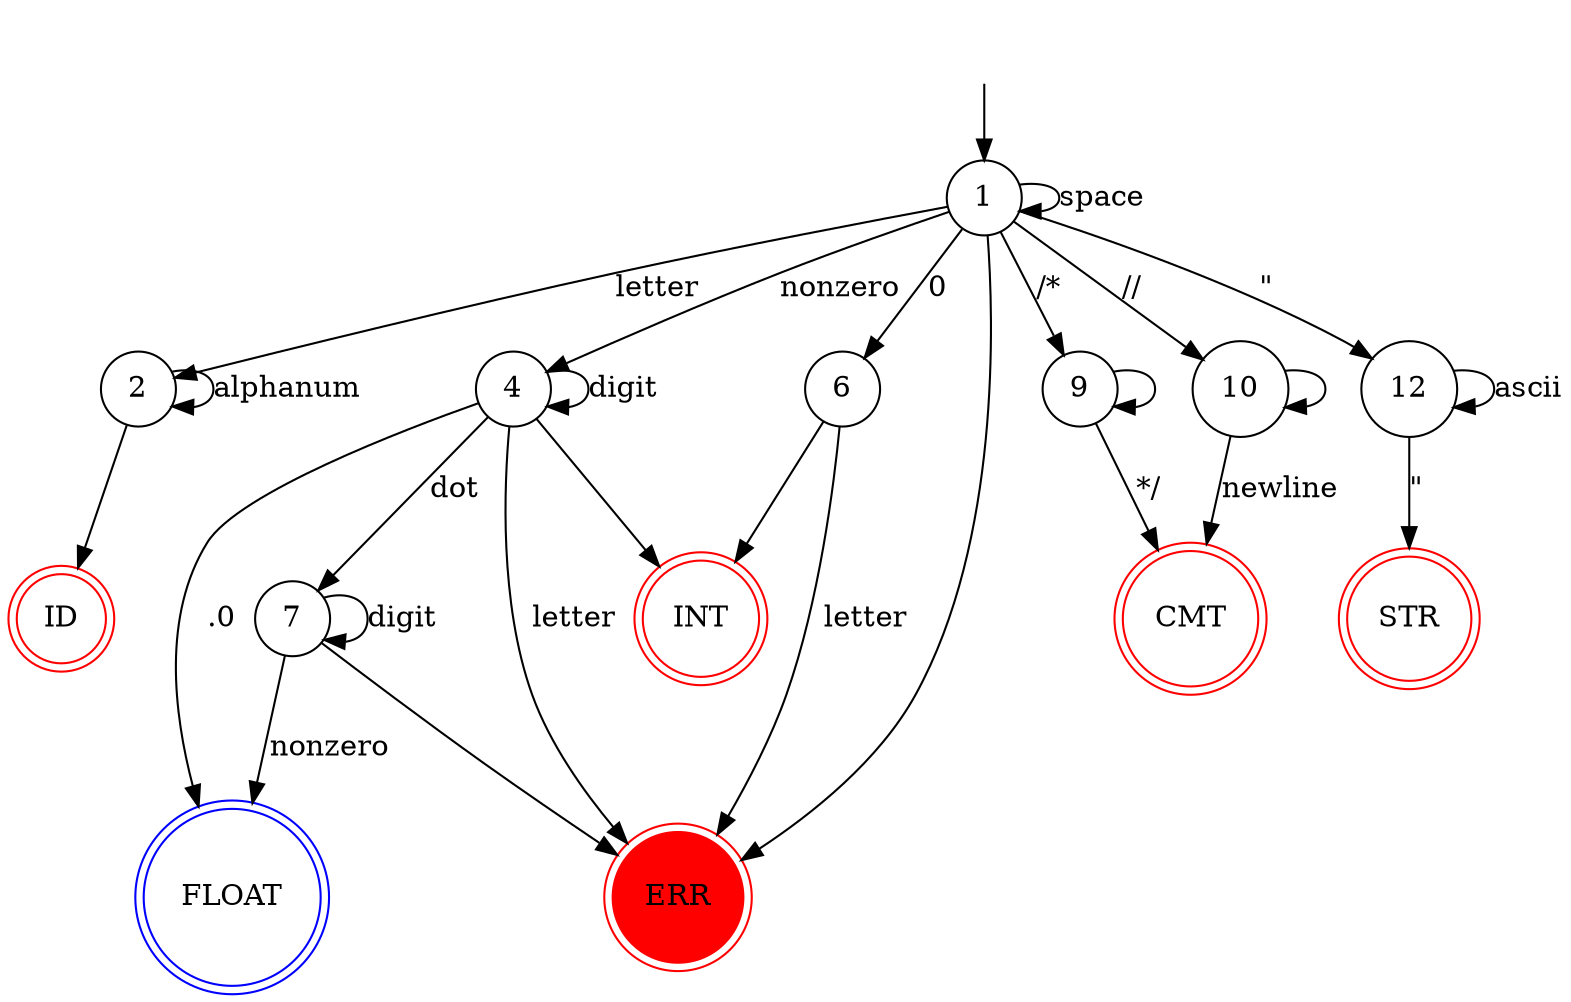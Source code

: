 digraph dfa {
  "" [shape=none]
  "1" [shape=circle]
  "2" [shape=circle]
  "3" [shape=doublecircle, label="ID", color=red]
  "4" [shape=circle]
  "5" [shape=doublecircle, label="INT", color=red]
  "6" [shape=circle]
  "7" [shape=circle]
  "8" [shape=doublecircle, label="FLOAT", color=blue]
  "9" [shape=circle]
  "10" [shape=circle]
  "11" [shape=doublecircle, label="CMT", color=red]
  "12" [shape=circle]
  "13" [shape=doublecircle, label="STR", color=red]
  "40" [shape=doublecircle, label="ERR", color=red, style=filled]

  "" -> "1"
  "1" -> "1" [label="space"]
  "1" -> "40"

  // Id
  "1" -> "2" [label="letter"]
  "2" -> "2" [label="alphanum"]
  "2" -> "3"

  // integers
  "1" -> "4" [label="nonzero"]
  "4" -> "4" [label="digit"]
  "4" -> "40" [label="letter"]
  "4" -> "5" 

  "1" -> "6" [label="0"]
  "6" -> "40" [label="letter"]
  "6" -> "5" 

  // Floats
  "4" -> "7" [label="dot"]
  "7" -> "7" [label="digit"]
  "7" -> "8" [label="nonzero"]
  "7" -> "40"

  "4" -> "8" [label=".0"]

  // comments
  "1" -> "9" [label="/*"]
  "9" -> "9"
  "9" -> "11" [label="*/"]
    
  "1" -> "10" [label="//"]
  "10" -> "10"
  "10" -> "11" [label="newline"]

  // String literal
  "1" -> "12" [label="\""]
  "12" -> "12" [label="ascii"]
  "12" -> "13" [label="\""]
}
